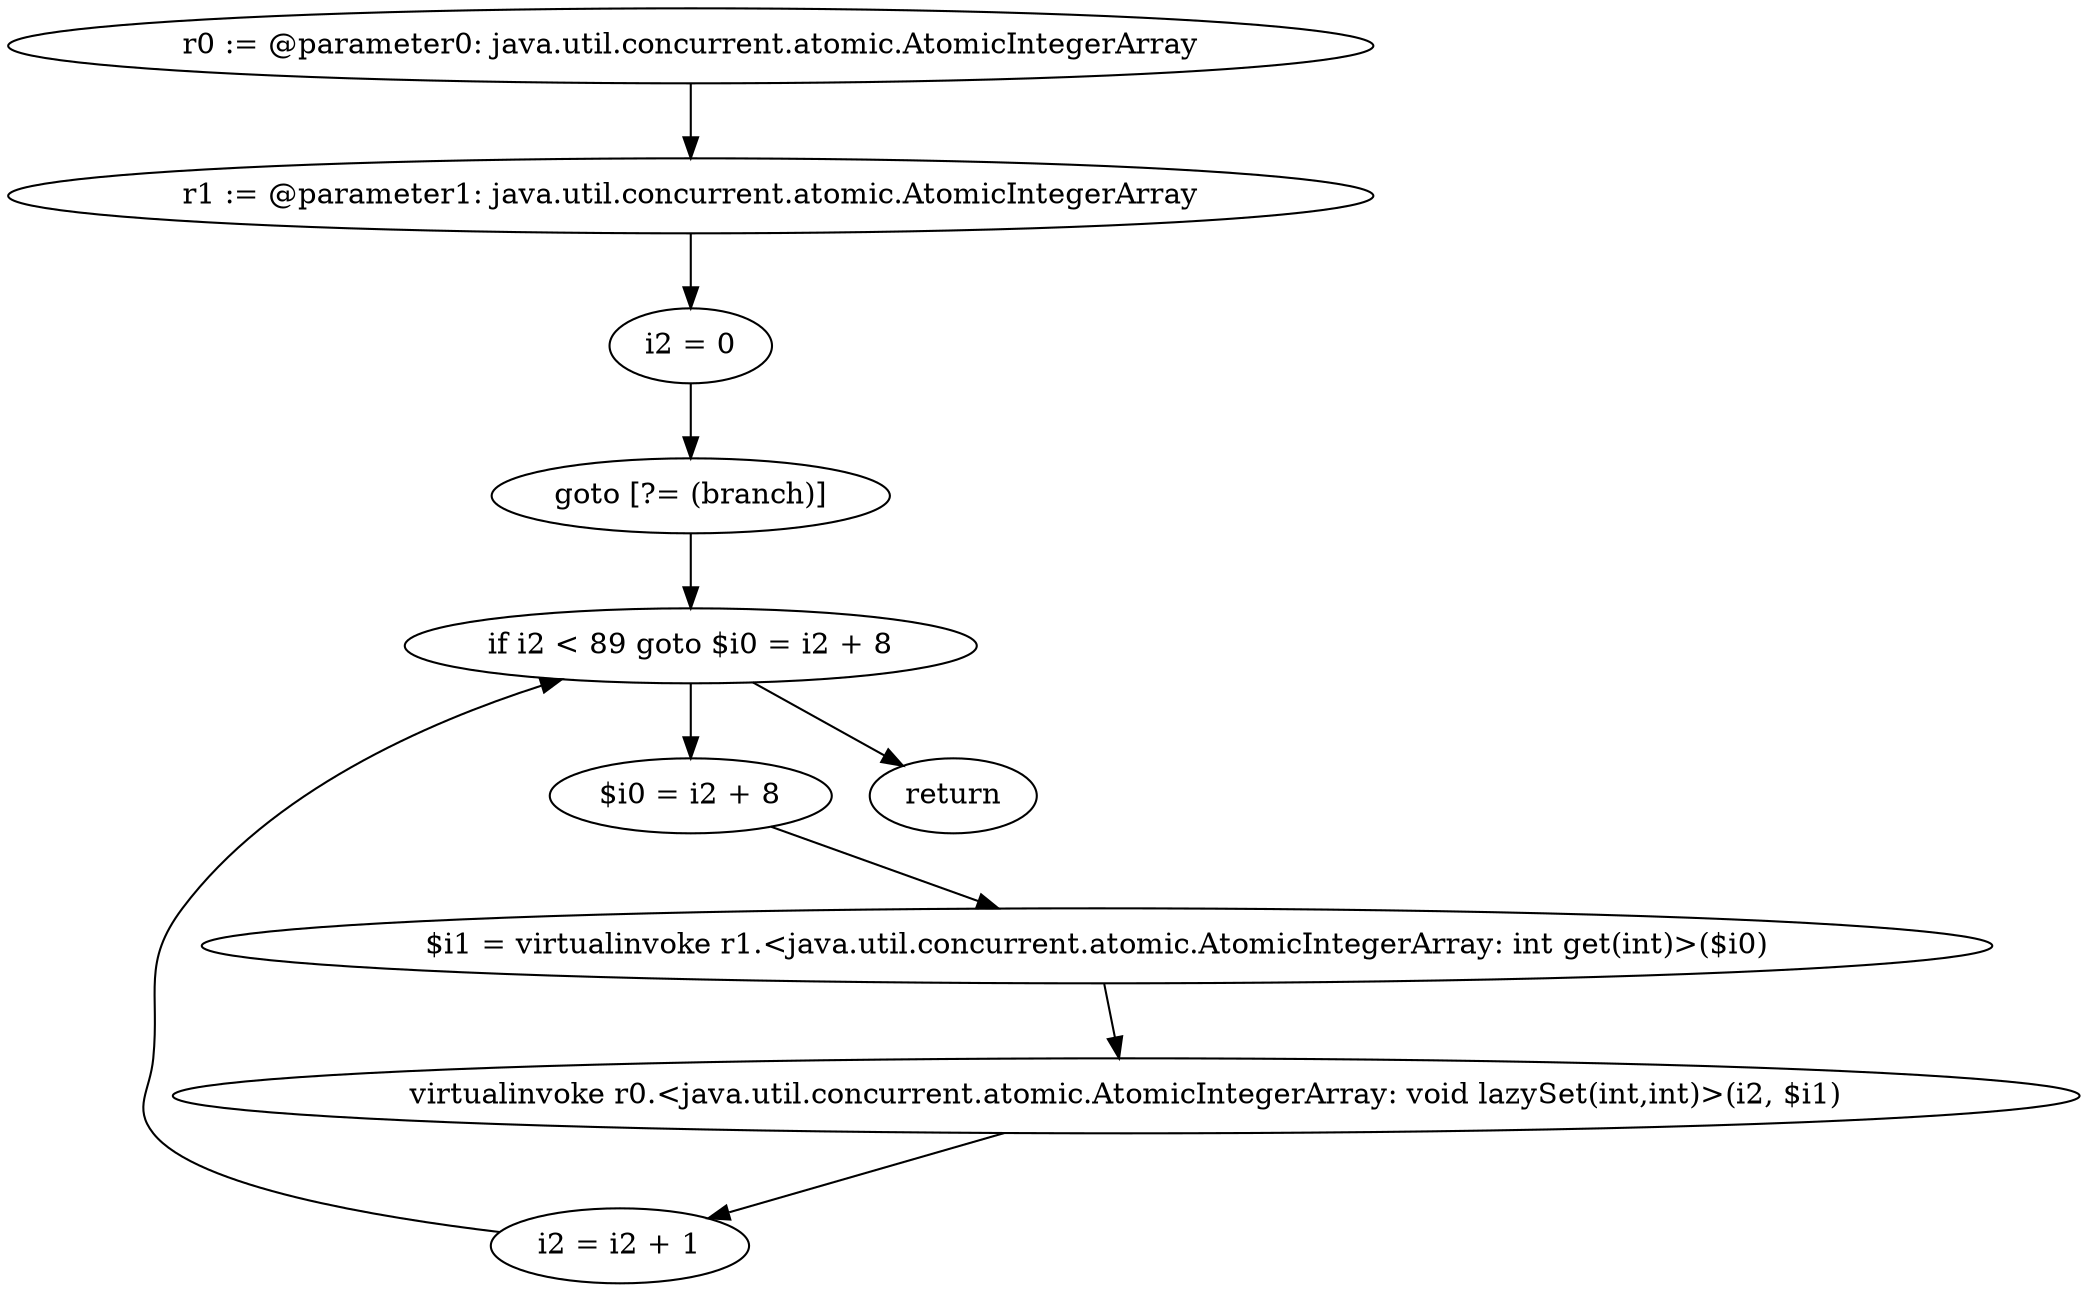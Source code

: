digraph "unitGraph" {
    "r0 := @parameter0: java.util.concurrent.atomic.AtomicIntegerArray"
    "r1 := @parameter1: java.util.concurrent.atomic.AtomicIntegerArray"
    "i2 = 0"
    "goto [?= (branch)]"
    "$i0 = i2 + 8"
    "$i1 = virtualinvoke r1.<java.util.concurrent.atomic.AtomicIntegerArray: int get(int)>($i0)"
    "virtualinvoke r0.<java.util.concurrent.atomic.AtomicIntegerArray: void lazySet(int,int)>(i2, $i1)"
    "i2 = i2 + 1"
    "if i2 < 89 goto $i0 = i2 + 8"
    "return"
    "r0 := @parameter0: java.util.concurrent.atomic.AtomicIntegerArray"->"r1 := @parameter1: java.util.concurrent.atomic.AtomicIntegerArray";
    "r1 := @parameter1: java.util.concurrent.atomic.AtomicIntegerArray"->"i2 = 0";
    "i2 = 0"->"goto [?= (branch)]";
    "goto [?= (branch)]"->"if i2 < 89 goto $i0 = i2 + 8";
    "$i0 = i2 + 8"->"$i1 = virtualinvoke r1.<java.util.concurrent.atomic.AtomicIntegerArray: int get(int)>($i0)";
    "$i1 = virtualinvoke r1.<java.util.concurrent.atomic.AtomicIntegerArray: int get(int)>($i0)"->"virtualinvoke r0.<java.util.concurrent.atomic.AtomicIntegerArray: void lazySet(int,int)>(i2, $i1)";
    "virtualinvoke r0.<java.util.concurrent.atomic.AtomicIntegerArray: void lazySet(int,int)>(i2, $i1)"->"i2 = i2 + 1";
    "i2 = i2 + 1"->"if i2 < 89 goto $i0 = i2 + 8";
    "if i2 < 89 goto $i0 = i2 + 8"->"return";
    "if i2 < 89 goto $i0 = i2 + 8"->"$i0 = i2 + 8";
}
